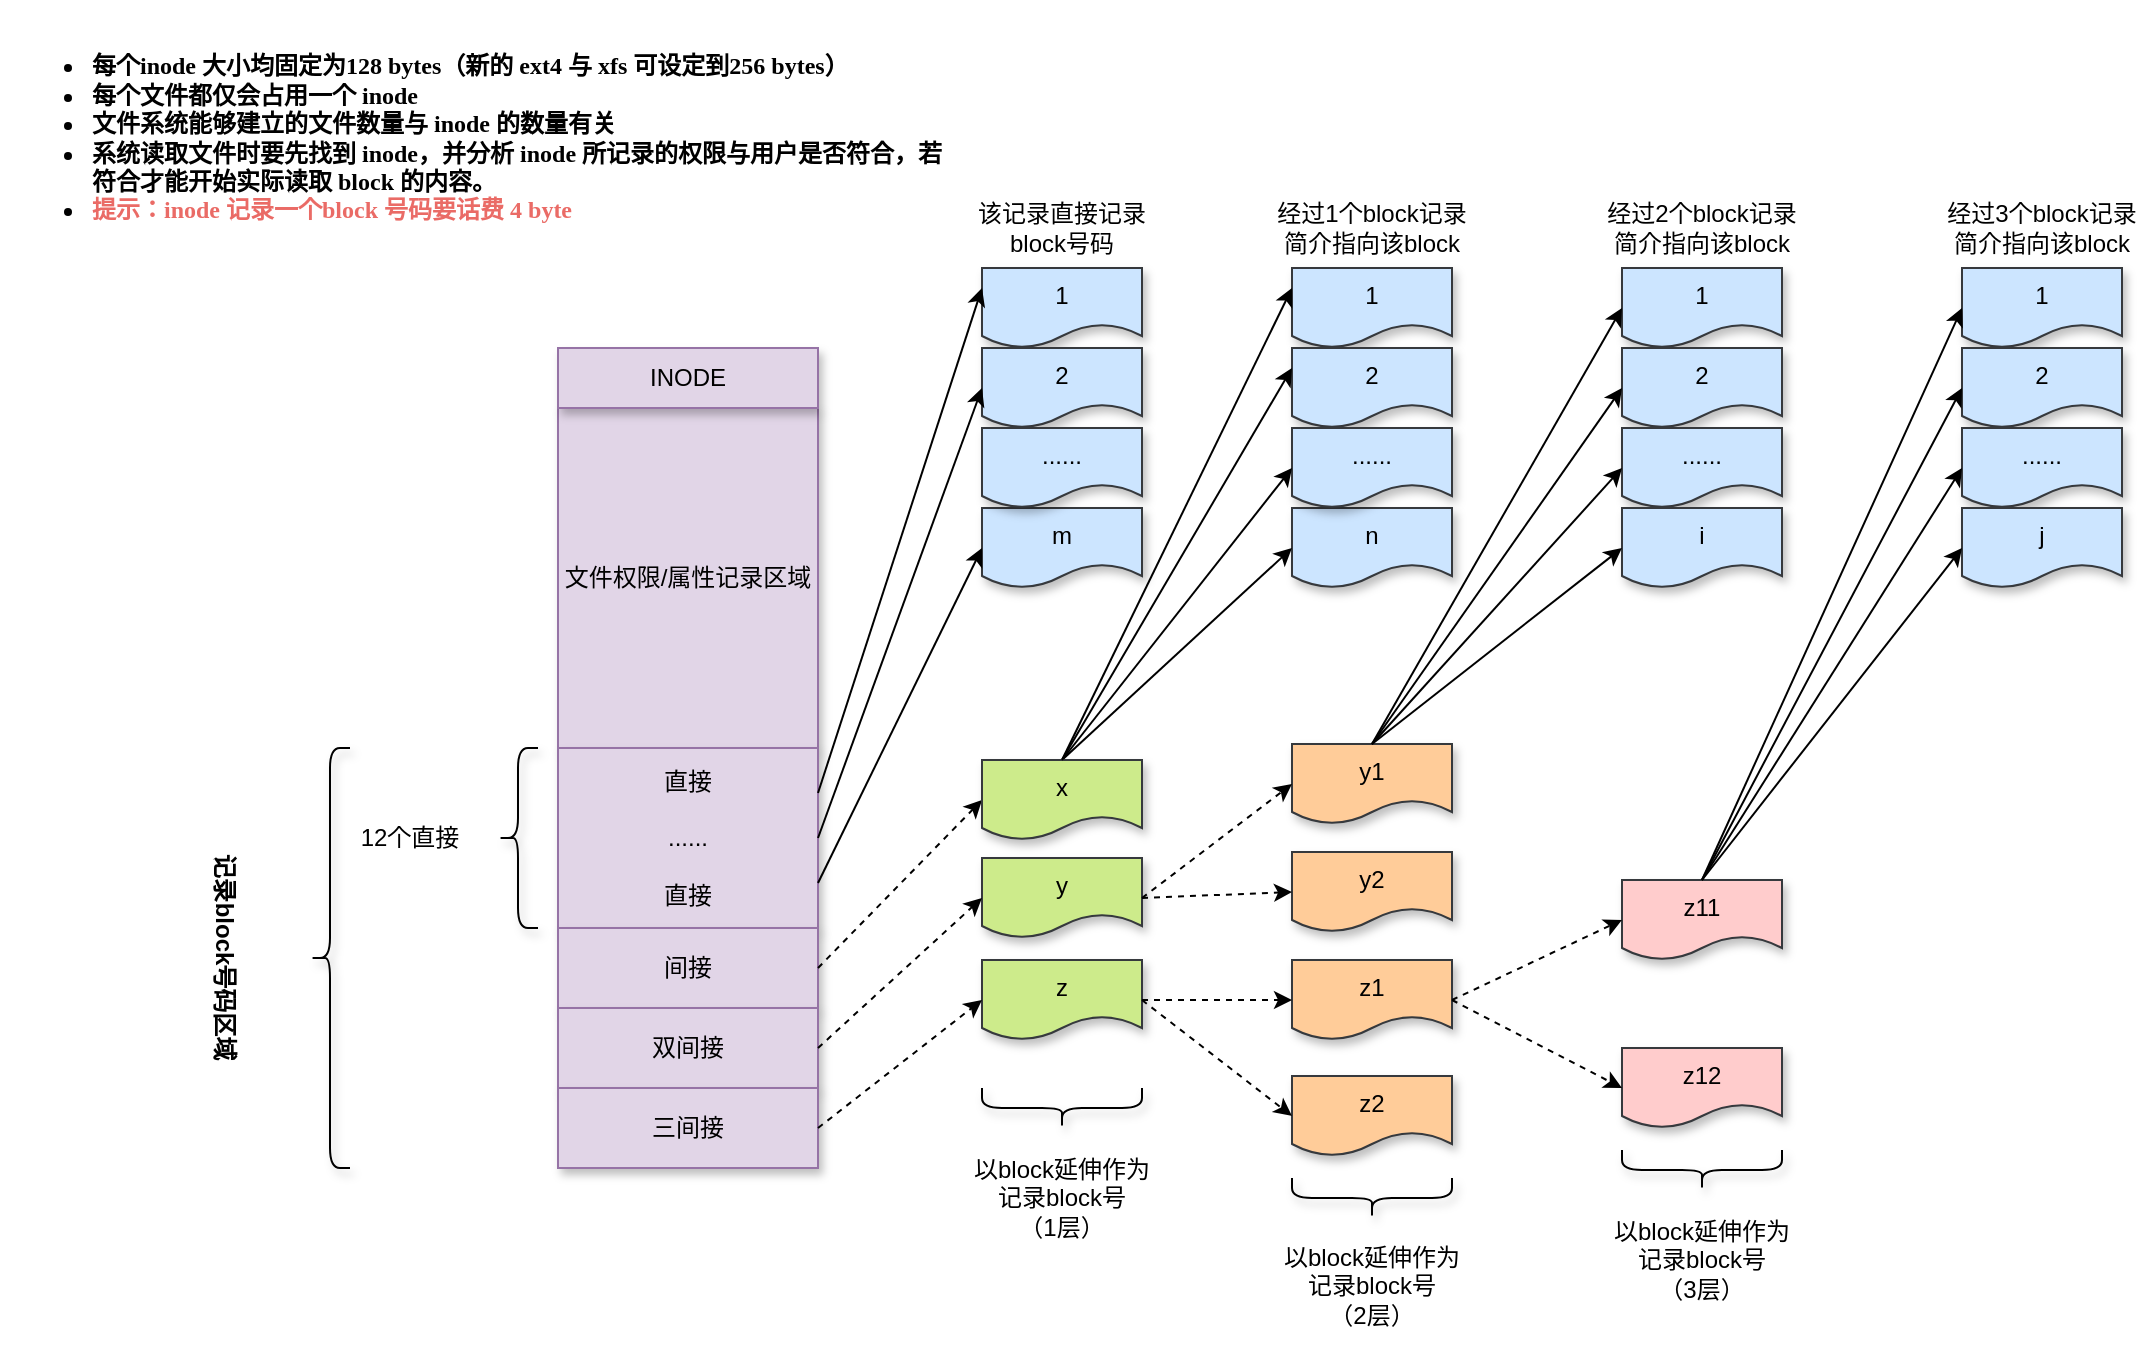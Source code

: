 <mxfile version="16.1.2" type="device"><diagram id="zBo1E9y9CZhKEmtYH8cV" name="第 1 页"><mxGraphModel dx="1185" dy="907" grid="1" gridSize="10" guides="1" tooltips="1" connect="1" arrows="1" fold="1" page="1" pageScale="1" pageWidth="1169" pageHeight="1654" math="0" shadow="0"><root><mxCell id="0"/><mxCell id="1" parent="0"/><mxCell id="5pVceXR9s0oQF_CGtfUR-30" value="&lt;span&gt;文件权限/属性记录区域&lt;/span&gt;" style="rounded=0;whiteSpace=wrap;html=1;shadow=1;glass=0;sketch=0;fillColor=#e1d5e7;strokeColor=#9673a6;" vertex="1" parent="1"><mxGeometry x="285" y="285" width="130" height="170" as="geometry"/></mxCell><mxCell id="5pVceXR9s0oQF_CGtfUR-31" value="直接&lt;br&gt;&lt;br&gt;......&lt;br&gt;&lt;br&gt;直接" style="rounded=0;whiteSpace=wrap;html=1;shadow=1;glass=0;sketch=0;fillColor=#e1d5e7;strokeColor=#9673a6;" vertex="1" parent="1"><mxGeometry x="285" y="455" width="130" height="90" as="geometry"/></mxCell><mxCell id="5pVceXR9s0oQF_CGtfUR-32" value="INODE" style="text;html=1;strokeColor=#9673a6;fillColor=#e1d5e7;align=center;verticalAlign=middle;whiteSpace=wrap;rounded=0;shadow=1;glass=0;sketch=0;" vertex="1" parent="1"><mxGeometry x="285" y="255" width="130" height="30" as="geometry"/></mxCell><mxCell id="5pVceXR9s0oQF_CGtfUR-33" value="间接" style="rounded=0;whiteSpace=wrap;html=1;shadow=1;glass=0;sketch=0;fillColor=#e1d5e7;strokeColor=#9673a6;" vertex="1" parent="1"><mxGeometry x="285" y="545" width="130" height="40" as="geometry"/></mxCell><mxCell id="5pVceXR9s0oQF_CGtfUR-34" value="双间接" style="rounded=0;whiteSpace=wrap;html=1;shadow=1;glass=0;sketch=0;fillColor=#e1d5e7;strokeColor=#9673a6;" vertex="1" parent="1"><mxGeometry x="285" y="585" width="130" height="40" as="geometry"/></mxCell><mxCell id="5pVceXR9s0oQF_CGtfUR-35" value="三间接" style="rounded=0;whiteSpace=wrap;html=1;shadow=1;glass=0;sketch=0;fillColor=#e1d5e7;strokeColor=#9673a6;" vertex="1" parent="1"><mxGeometry x="285" y="625" width="130" height="40" as="geometry"/></mxCell><mxCell id="5pVceXR9s0oQF_CGtfUR-36" value="" style="shape=curlyBracket;whiteSpace=wrap;html=1;rounded=1;shadow=1;glass=0;sketch=0;gradientColor=#ffffff;" vertex="1" parent="1"><mxGeometry x="255" y="455" width="20" height="90" as="geometry"/></mxCell><UserObject label="12个直接" placeholders="1" name="Variable" id="5pVceXR9s0oQF_CGtfUR-37"><mxCell style="text;html=1;strokeColor=none;fillColor=none;align=center;verticalAlign=middle;whiteSpace=wrap;overflow=hidden;rounded=0;shadow=1;glass=0;sketch=0;" vertex="1" parent="1"><mxGeometry x="171" y="490" width="80" height="20" as="geometry"/></mxCell></UserObject><mxCell id="5pVceXR9s0oQF_CGtfUR-39" value="" style="shape=curlyBracket;whiteSpace=wrap;html=1;rounded=1;shadow=1;glass=0;sketch=0;gradientColor=#ffffff;" vertex="1" parent="1"><mxGeometry x="161" y="455" width="20" height="210" as="geometry"/></mxCell><UserObject label="&lt;b&gt;记录block号码区域&lt;/b&gt;" placeholders="1" name="Variable" id="5pVceXR9s0oQF_CGtfUR-41"><mxCell style="text;html=1;strokeColor=none;fillColor=none;align=center;verticalAlign=middle;whiteSpace=wrap;overflow=hidden;rounded=0;shadow=1;glass=0;sketch=0;rotation=90;" vertex="1" parent="1"><mxGeometry x="55" y="550" width="126" height="20" as="geometry"/></mxCell></UserObject><mxCell id="5pVceXR9s0oQF_CGtfUR-42" value="1" style="shape=document;whiteSpace=wrap;html=1;boundedLbl=1;rounded=0;shadow=1;glass=0;sketch=0;fillColor=#cce5ff;strokeColor=#36393d;" vertex="1" parent="1"><mxGeometry x="497" y="215" width="80" height="40" as="geometry"/></mxCell><mxCell id="5pVceXR9s0oQF_CGtfUR-43" value="2" style="shape=document;whiteSpace=wrap;html=1;boundedLbl=1;rounded=0;shadow=1;glass=0;sketch=0;fillColor=#cce5ff;strokeColor=#36393d;" vertex="1" parent="1"><mxGeometry x="497" y="255" width="80" height="40" as="geometry"/></mxCell><mxCell id="5pVceXR9s0oQF_CGtfUR-44" value="m" style="shape=document;whiteSpace=wrap;html=1;boundedLbl=1;rounded=0;shadow=1;glass=0;sketch=0;fillColor=#cce5ff;strokeColor=#36393d;" vertex="1" parent="1"><mxGeometry x="497" y="335" width="80" height="40" as="geometry"/></mxCell><mxCell id="5pVceXR9s0oQF_CGtfUR-45" value="" style="endArrow=classic;html=1;rounded=0;entryX=0;entryY=0.25;entryDx=0;entryDy=0;exitX=1;exitY=0.25;exitDx=0;exitDy=0;" edge="1" parent="1" source="5pVceXR9s0oQF_CGtfUR-31" target="5pVceXR9s0oQF_CGtfUR-42"><mxGeometry width="50" height="50" relative="1" as="geometry"><mxPoint x="457" y="585" as="sourcePoint"/><mxPoint x="507" y="535" as="targetPoint"/></mxGeometry></mxCell><mxCell id="5pVceXR9s0oQF_CGtfUR-46" value="" style="endArrow=classic;html=1;rounded=0;entryX=0;entryY=0.5;entryDx=0;entryDy=0;exitX=1;exitY=0.5;exitDx=0;exitDy=0;" edge="1" parent="1" source="5pVceXR9s0oQF_CGtfUR-31" target="5pVceXR9s0oQF_CGtfUR-43"><mxGeometry width="50" height="50" relative="1" as="geometry"><mxPoint x="457" y="585" as="sourcePoint"/><mxPoint x="507" y="535" as="targetPoint"/></mxGeometry></mxCell><mxCell id="5pVceXR9s0oQF_CGtfUR-47" value="" style="endArrow=classic;html=1;rounded=0;entryX=0;entryY=0.5;entryDx=0;entryDy=0;exitX=1;exitY=0.75;exitDx=0;exitDy=0;" edge="1" parent="1" source="5pVceXR9s0oQF_CGtfUR-31" target="5pVceXR9s0oQF_CGtfUR-44"><mxGeometry width="50" height="50" relative="1" as="geometry"><mxPoint x="457" y="585" as="sourcePoint"/><mxPoint x="507" y="535" as="targetPoint"/></mxGeometry></mxCell><mxCell id="5pVceXR9s0oQF_CGtfUR-49" value="该记录直接记录block号码" style="text;html=1;strokeColor=none;fillColor=none;align=center;verticalAlign=middle;whiteSpace=wrap;rounded=0;shadow=1;glass=0;sketch=0;" vertex="1" parent="1"><mxGeometry x="487" y="175" width="100" height="40" as="geometry"/></mxCell><mxCell id="5pVceXR9s0oQF_CGtfUR-58" value="" style="endArrow=classic;html=1;rounded=1;exitX=1;exitY=0.5;exitDx=0;exitDy=0;entryX=0;entryY=0.5;entryDx=0;entryDy=0;strokeWidth=1;sketch=0;strokeColor=#000000;dashed=1;" edge="1" parent="1" source="5pVceXR9s0oQF_CGtfUR-33" target="5pVceXR9s0oQF_CGtfUR-66"><mxGeometry width="50" height="50" relative="1" as="geometry"><mxPoint x="617" y="495" as="sourcePoint"/><mxPoint x="484.5" y="535" as="targetPoint"/></mxGeometry></mxCell><mxCell id="5pVceXR9s0oQF_CGtfUR-59" value="1" style="shape=document;whiteSpace=wrap;html=1;boundedLbl=1;rounded=0;shadow=1;glass=0;sketch=0;fillColor=#cce5ff;strokeColor=#36393d;" vertex="1" parent="1"><mxGeometry x="652" y="215" width="80" height="40" as="geometry"/></mxCell><mxCell id="5pVceXR9s0oQF_CGtfUR-60" value="2" style="shape=document;whiteSpace=wrap;html=1;boundedLbl=1;rounded=0;shadow=1;glass=0;sketch=0;fillColor=#cce5ff;strokeColor=#36393d;" vertex="1" parent="1"><mxGeometry x="652" y="255" width="80" height="40" as="geometry"/></mxCell><mxCell id="5pVceXR9s0oQF_CGtfUR-61" value="n" style="shape=document;whiteSpace=wrap;html=1;boundedLbl=1;rounded=0;shadow=1;glass=0;sketch=0;fillColor=#cce5ff;strokeColor=#36393d;" vertex="1" parent="1"><mxGeometry x="652" y="335" width="80" height="40" as="geometry"/></mxCell><mxCell id="5pVceXR9s0oQF_CGtfUR-62" value="" style="endArrow=classic;html=1;rounded=0;sketch=0;strokeColor=#000000;strokeWidth=1;exitX=0.5;exitY=0;exitDx=0;exitDy=0;entryX=0;entryY=0.25;entryDx=0;entryDy=0;" edge="1" parent="1" source="5pVceXR9s0oQF_CGtfUR-66" target="5pVceXR9s0oQF_CGtfUR-59"><mxGeometry width="50" height="50" relative="1" as="geometry"><mxPoint x="589.5" y="515" as="sourcePoint"/><mxPoint x="677" y="445" as="targetPoint"/></mxGeometry></mxCell><mxCell id="5pVceXR9s0oQF_CGtfUR-63" value="" style="endArrow=classic;html=1;rounded=0;sketch=0;strokeColor=#000000;strokeWidth=1;exitX=0.5;exitY=0;exitDx=0;exitDy=0;entryX=0;entryY=0.25;entryDx=0;entryDy=0;" edge="1" parent="1" source="5pVceXR9s0oQF_CGtfUR-66" target="5pVceXR9s0oQF_CGtfUR-60"><mxGeometry width="50" height="50" relative="1" as="geometry"><mxPoint x="589.5" y="535" as="sourcePoint"/><mxPoint x="662" y="235" as="targetPoint"/></mxGeometry></mxCell><mxCell id="5pVceXR9s0oQF_CGtfUR-64" value="" style="endArrow=classic;html=1;rounded=0;sketch=0;strokeColor=#000000;strokeWidth=1;exitX=0.5;exitY=0;exitDx=0;exitDy=0;entryX=0;entryY=0.5;entryDx=0;entryDy=0;" edge="1" parent="1" source="5pVceXR9s0oQF_CGtfUR-66" target="5pVceXR9s0oQF_CGtfUR-61"><mxGeometry width="50" height="50" relative="1" as="geometry"><mxPoint x="589.5" y="545" as="sourcePoint"/><mxPoint x="662" y="275" as="targetPoint"/></mxGeometry></mxCell><mxCell id="5pVceXR9s0oQF_CGtfUR-65" value="经过1个block记录简介指向该block" style="text;html=1;strokeColor=none;fillColor=none;align=center;verticalAlign=middle;whiteSpace=wrap;rounded=0;shadow=1;glass=0;sketch=0;" vertex="1" parent="1"><mxGeometry x="642" y="175" width="100" height="40" as="geometry"/></mxCell><mxCell id="5pVceXR9s0oQF_CGtfUR-66" value="x" style="shape=document;whiteSpace=wrap;html=1;boundedLbl=1;rounded=0;shadow=1;glass=0;sketch=0;fillColor=#cdeb8b;strokeColor=#36393d;" vertex="1" parent="1"><mxGeometry x="497" y="461" width="80" height="40" as="geometry"/></mxCell><mxCell id="5pVceXR9s0oQF_CGtfUR-67" value="......" style="shape=document;whiteSpace=wrap;html=1;boundedLbl=1;rounded=0;shadow=1;glass=0;sketch=0;fillColor=#cce5ff;strokeColor=#36393d;" vertex="1" parent="1"><mxGeometry x="652" y="295" width="80" height="40" as="geometry"/></mxCell><mxCell id="5pVceXR9s0oQF_CGtfUR-68" value="" style="endArrow=classic;html=1;rounded=0;sketch=0;strokeColor=#000000;strokeWidth=1;exitX=0.5;exitY=0;exitDx=0;exitDy=0;entryX=0;entryY=0.5;entryDx=0;entryDy=0;" edge="1" parent="1" source="5pVceXR9s0oQF_CGtfUR-66" target="5pVceXR9s0oQF_CGtfUR-67"><mxGeometry width="50" height="50" relative="1" as="geometry"><mxPoint x="547" y="520" as="sourcePoint"/><mxPoint x="662" y="365" as="targetPoint"/></mxGeometry></mxCell><mxCell id="5pVceXR9s0oQF_CGtfUR-69" value="......" style="shape=document;whiteSpace=wrap;html=1;boundedLbl=1;rounded=0;shadow=1;glass=0;sketch=0;fillColor=#cce5ff;strokeColor=#36393d;" vertex="1" parent="1"><mxGeometry x="497" y="295" width="80" height="40" as="geometry"/></mxCell><mxCell id="5pVceXR9s0oQF_CGtfUR-70" value="y" style="shape=document;whiteSpace=wrap;html=1;boundedLbl=1;rounded=0;shadow=1;glass=0;sketch=0;fillColor=#cdeb8b;strokeColor=#36393d;" vertex="1" parent="1"><mxGeometry x="497" y="510" width="80" height="40" as="geometry"/></mxCell><mxCell id="5pVceXR9s0oQF_CGtfUR-71" value="" style="endArrow=classic;html=1;rounded=1;exitX=1;exitY=0.5;exitDx=0;exitDy=0;entryX=0;entryY=0.5;entryDx=0;entryDy=0;strokeWidth=1;sketch=0;strokeColor=#000000;dashed=1;" edge="1" parent="1" source="5pVceXR9s0oQF_CGtfUR-34" target="5pVceXR9s0oQF_CGtfUR-70"><mxGeometry width="50" height="50" relative="1" as="geometry"><mxPoint x="425" y="575" as="sourcePoint"/><mxPoint x="507" y="494" as="targetPoint"/></mxGeometry></mxCell><mxCell id="5pVceXR9s0oQF_CGtfUR-72" value="y1" style="shape=document;whiteSpace=wrap;html=1;boundedLbl=1;rounded=0;shadow=1;glass=0;sketch=0;fillColor=#ffcc99;strokeColor=#36393d;" vertex="1" parent="1"><mxGeometry x="652" y="453" width="80" height="40" as="geometry"/></mxCell><mxCell id="5pVceXR9s0oQF_CGtfUR-73" value="y2" style="shape=document;whiteSpace=wrap;html=1;boundedLbl=1;rounded=0;shadow=1;glass=0;sketch=0;fillColor=#ffcc99;strokeColor=#36393d;" vertex="1" parent="1"><mxGeometry x="652" y="507" width="80" height="40" as="geometry"/></mxCell><mxCell id="5pVceXR9s0oQF_CGtfUR-74" value="" style="endArrow=classic;html=1;rounded=1;exitX=1;exitY=0.5;exitDx=0;exitDy=0;entryX=0;entryY=0.5;entryDx=0;entryDy=0;strokeWidth=1;sketch=0;strokeColor=#000000;dashed=1;" edge="1" parent="1" source="5pVceXR9s0oQF_CGtfUR-70" target="5pVceXR9s0oQF_CGtfUR-72"><mxGeometry width="50" height="50" relative="1" as="geometry"><mxPoint x="425" y="615" as="sourcePoint"/><mxPoint x="507" y="575" as="targetPoint"/></mxGeometry></mxCell><mxCell id="5pVceXR9s0oQF_CGtfUR-75" value="" style="endArrow=classic;html=1;rounded=1;exitX=1;exitY=0.5;exitDx=0;exitDy=0;entryX=0;entryY=0.5;entryDx=0;entryDy=0;strokeWidth=1;sketch=0;strokeColor=#000000;dashed=1;" edge="1" parent="1" source="5pVceXR9s0oQF_CGtfUR-70" target="5pVceXR9s0oQF_CGtfUR-73"><mxGeometry width="50" height="50" relative="1" as="geometry"><mxPoint x="435" y="625" as="sourcePoint"/><mxPoint x="517" y="585" as="targetPoint"/></mxGeometry></mxCell><mxCell id="5pVceXR9s0oQF_CGtfUR-76" value="1" style="shape=document;whiteSpace=wrap;html=1;boundedLbl=1;rounded=0;shadow=1;glass=0;sketch=0;fillColor=#cce5ff;strokeColor=#36393d;" vertex="1" parent="1"><mxGeometry x="817" y="215" width="80" height="40" as="geometry"/></mxCell><mxCell id="5pVceXR9s0oQF_CGtfUR-77" value="2" style="shape=document;whiteSpace=wrap;html=1;boundedLbl=1;rounded=0;shadow=1;glass=0;sketch=0;fillColor=#cce5ff;strokeColor=#36393d;" vertex="1" parent="1"><mxGeometry x="817" y="255" width="80" height="40" as="geometry"/></mxCell><mxCell id="5pVceXR9s0oQF_CGtfUR-78" value="......" style="shape=document;whiteSpace=wrap;html=1;boundedLbl=1;rounded=0;shadow=1;glass=0;sketch=0;fillColor=#cce5ff;strokeColor=#36393d;" vertex="1" parent="1"><mxGeometry x="817" y="295" width="80" height="40" as="geometry"/></mxCell><mxCell id="5pVceXR9s0oQF_CGtfUR-79" value="i" style="shape=document;whiteSpace=wrap;html=1;boundedLbl=1;rounded=0;shadow=1;glass=0;sketch=0;fillColor=#cce5ff;strokeColor=#36393d;" vertex="1" parent="1"><mxGeometry x="817" y="335" width="80" height="40" as="geometry"/></mxCell><mxCell id="5pVceXR9s0oQF_CGtfUR-80" value="1" style="shape=document;whiteSpace=wrap;html=1;boundedLbl=1;rounded=0;shadow=1;glass=0;sketch=0;fillColor=#cce5ff;strokeColor=#36393d;" vertex="1" parent="1"><mxGeometry x="987" y="215" width="80" height="40" as="geometry"/></mxCell><mxCell id="5pVceXR9s0oQF_CGtfUR-81" value="2" style="shape=document;whiteSpace=wrap;html=1;boundedLbl=1;rounded=0;shadow=1;glass=0;sketch=0;fillColor=#cce5ff;strokeColor=#36393d;" vertex="1" parent="1"><mxGeometry x="987" y="255" width="80" height="40" as="geometry"/></mxCell><mxCell id="5pVceXR9s0oQF_CGtfUR-83" value="......" style="shape=document;whiteSpace=wrap;html=1;boundedLbl=1;rounded=0;shadow=1;glass=0;sketch=0;fillColor=#cce5ff;strokeColor=#36393d;" vertex="1" parent="1"><mxGeometry x="987" y="295" width="80" height="40" as="geometry"/></mxCell><mxCell id="5pVceXR9s0oQF_CGtfUR-84" value="j" style="shape=document;whiteSpace=wrap;html=1;boundedLbl=1;rounded=0;shadow=1;glass=0;sketch=0;fillColor=#cce5ff;strokeColor=#36393d;" vertex="1" parent="1"><mxGeometry x="987" y="335" width="80" height="40" as="geometry"/></mxCell><mxCell id="5pVceXR9s0oQF_CGtfUR-85" value="" style="endArrow=classic;html=1;rounded=0;sketch=0;strokeColor=#000000;strokeWidth=1;exitX=0.5;exitY=0;exitDx=0;exitDy=0;entryX=0;entryY=0.5;entryDx=0;entryDy=0;" edge="1" parent="1" source="5pVceXR9s0oQF_CGtfUR-72" target="5pVceXR9s0oQF_CGtfUR-76"><mxGeometry width="50" height="50" relative="1" as="geometry"><mxPoint x="547" y="474" as="sourcePoint"/><mxPoint x="662" y="365" as="targetPoint"/></mxGeometry></mxCell><mxCell id="5pVceXR9s0oQF_CGtfUR-86" value="" style="endArrow=classic;html=1;rounded=0;sketch=0;strokeColor=#000000;strokeWidth=1;exitX=0.5;exitY=0;exitDx=0;exitDy=0;entryX=0;entryY=0.5;entryDx=0;entryDy=0;" edge="1" parent="1" source="5pVceXR9s0oQF_CGtfUR-72" target="5pVceXR9s0oQF_CGtfUR-77"><mxGeometry width="50" height="50" relative="1" as="geometry"><mxPoint x="702" y="483" as="sourcePoint"/><mxPoint x="827" y="245" as="targetPoint"/></mxGeometry></mxCell><mxCell id="5pVceXR9s0oQF_CGtfUR-87" value="" style="endArrow=classic;html=1;rounded=0;sketch=0;strokeColor=#000000;strokeWidth=1;exitX=0.5;exitY=0;exitDx=0;exitDy=0;entryX=0;entryY=0.5;entryDx=0;entryDy=0;" edge="1" parent="1" source="5pVceXR9s0oQF_CGtfUR-72" target="5pVceXR9s0oQF_CGtfUR-78"><mxGeometry width="50" height="50" relative="1" as="geometry"><mxPoint x="712" y="493" as="sourcePoint"/><mxPoint x="837" y="255" as="targetPoint"/></mxGeometry></mxCell><mxCell id="5pVceXR9s0oQF_CGtfUR-88" value="" style="endArrow=classic;html=1;rounded=0;sketch=0;strokeColor=#000000;strokeWidth=1;exitX=0.5;exitY=0;exitDx=0;exitDy=0;entryX=0;entryY=0.5;entryDx=0;entryDy=0;" edge="1" parent="1" source="5pVceXR9s0oQF_CGtfUR-72" target="5pVceXR9s0oQF_CGtfUR-79"><mxGeometry width="50" height="50" relative="1" as="geometry"><mxPoint x="722" y="503" as="sourcePoint"/><mxPoint x="847" y="265" as="targetPoint"/></mxGeometry></mxCell><mxCell id="5pVceXR9s0oQF_CGtfUR-89" value="z" style="shape=document;whiteSpace=wrap;html=1;boundedLbl=1;rounded=0;shadow=1;glass=0;sketch=0;fillColor=#cdeb8b;strokeColor=#36393d;" vertex="1" parent="1"><mxGeometry x="497" y="561" width="80" height="40" as="geometry"/></mxCell><mxCell id="5pVceXR9s0oQF_CGtfUR-90" value="" style="endArrow=classic;html=1;rounded=1;exitX=1;exitY=0.5;exitDx=0;exitDy=0;entryX=0;entryY=0.5;entryDx=0;entryDy=0;strokeWidth=1;sketch=0;strokeColor=#000000;dashed=1;" edge="1" parent="1" source="5pVceXR9s0oQF_CGtfUR-35" target="5pVceXR9s0oQF_CGtfUR-89"><mxGeometry width="50" height="50" relative="1" as="geometry"><mxPoint x="425" y="615" as="sourcePoint"/><mxPoint x="507" y="540" as="targetPoint"/></mxGeometry></mxCell><mxCell id="5pVceXR9s0oQF_CGtfUR-91" value="z1" style="shape=document;whiteSpace=wrap;html=1;boundedLbl=1;rounded=0;shadow=1;glass=0;sketch=0;fillColor=#ffcc99;strokeColor=#36393d;" vertex="1" parent="1"><mxGeometry x="652" y="561" width="80" height="40" as="geometry"/></mxCell><mxCell id="5pVceXR9s0oQF_CGtfUR-92" value="z2" style="shape=document;whiteSpace=wrap;html=1;boundedLbl=1;rounded=0;shadow=1;glass=0;sketch=0;fillColor=#ffcc99;strokeColor=#36393d;" vertex="1" parent="1"><mxGeometry x="652" y="619" width="80" height="40" as="geometry"/></mxCell><mxCell id="5pVceXR9s0oQF_CGtfUR-93" value="" style="endArrow=classic;html=1;rounded=1;exitX=1;exitY=0.5;exitDx=0;exitDy=0;entryX=0;entryY=0.5;entryDx=0;entryDy=0;strokeWidth=1;sketch=0;strokeColor=#000000;dashed=1;" edge="1" parent="1" source="5pVceXR9s0oQF_CGtfUR-89" target="5pVceXR9s0oQF_CGtfUR-91"><mxGeometry width="50" height="50" relative="1" as="geometry"><mxPoint x="587" y="540" as="sourcePoint"/><mxPoint x="662" y="483" as="targetPoint"/></mxGeometry></mxCell><mxCell id="5pVceXR9s0oQF_CGtfUR-94" value="" style="endArrow=classic;html=1;rounded=1;exitX=1;exitY=0.5;exitDx=0;exitDy=0;entryX=0;entryY=0.5;entryDx=0;entryDy=0;strokeWidth=1;sketch=0;strokeColor=#000000;dashed=1;" edge="1" parent="1" source="5pVceXR9s0oQF_CGtfUR-89" target="5pVceXR9s0oQF_CGtfUR-92"><mxGeometry width="50" height="50" relative="1" as="geometry"><mxPoint x="587" y="616" as="sourcePoint"/><mxPoint x="662" y="616" as="targetPoint"/></mxGeometry></mxCell><mxCell id="5pVceXR9s0oQF_CGtfUR-95" value="z11" style="shape=document;whiteSpace=wrap;html=1;boundedLbl=1;rounded=0;shadow=1;glass=0;sketch=0;fillColor=#ffcccc;strokeColor=#36393d;" vertex="1" parent="1"><mxGeometry x="817" y="521" width="80" height="40" as="geometry"/></mxCell><mxCell id="5pVceXR9s0oQF_CGtfUR-97" value="z12" style="shape=document;whiteSpace=wrap;html=1;boundedLbl=1;rounded=0;shadow=1;glass=0;sketch=0;fillColor=#ffcccc;strokeColor=#36393d;" vertex="1" parent="1"><mxGeometry x="817" y="605" width="80" height="40" as="geometry"/></mxCell><mxCell id="5pVceXR9s0oQF_CGtfUR-98" value="" style="endArrow=classic;html=1;rounded=1;exitX=1;exitY=0.5;exitDx=0;exitDy=0;entryX=0;entryY=0.5;entryDx=0;entryDy=0;strokeWidth=1;sketch=0;strokeColor=#000000;dashed=1;" edge="1" parent="1" source="5pVceXR9s0oQF_CGtfUR-91" target="5pVceXR9s0oQF_CGtfUR-95"><mxGeometry width="50" height="50" relative="1" as="geometry"><mxPoint x="587" y="616" as="sourcePoint"/><mxPoint x="662" y="615" as="targetPoint"/></mxGeometry></mxCell><mxCell id="5pVceXR9s0oQF_CGtfUR-99" value="" style="endArrow=classic;html=1;rounded=1;exitX=1;exitY=0.5;exitDx=0;exitDy=0;entryX=0;entryY=0.5;entryDx=0;entryDy=0;strokeWidth=1;sketch=0;strokeColor=#000000;dashed=1;" edge="1" parent="1" source="5pVceXR9s0oQF_CGtfUR-91" target="5pVceXR9s0oQF_CGtfUR-97"><mxGeometry width="50" height="50" relative="1" as="geometry"><mxPoint x="742" y="615" as="sourcePoint"/><mxPoint x="827" y="575" as="targetPoint"/></mxGeometry></mxCell><mxCell id="5pVceXR9s0oQF_CGtfUR-100" value="" style="endArrow=classic;html=1;rounded=0;sketch=0;strokeColor=#000000;strokeWidth=1;exitX=0.5;exitY=0;exitDx=0;exitDy=0;entryX=0;entryY=0.5;entryDx=0;entryDy=0;" edge="1" parent="1" source="5pVceXR9s0oQF_CGtfUR-95" target="5pVceXR9s0oQF_CGtfUR-80"><mxGeometry width="50" height="50" relative="1" as="geometry"><mxPoint x="702" y="463" as="sourcePoint"/><mxPoint x="827" y="365" as="targetPoint"/></mxGeometry></mxCell><mxCell id="5pVceXR9s0oQF_CGtfUR-101" value="" style="endArrow=classic;html=1;rounded=0;sketch=0;strokeColor=#000000;strokeWidth=1;exitX=0.5;exitY=0;exitDx=0;exitDy=0;entryX=0;entryY=0.5;entryDx=0;entryDy=0;" edge="1" parent="1" source="5pVceXR9s0oQF_CGtfUR-95" target="5pVceXR9s0oQF_CGtfUR-81"><mxGeometry width="50" height="50" relative="1" as="geometry"><mxPoint x="867" y="555" as="sourcePoint"/><mxPoint x="997" y="245" as="targetPoint"/></mxGeometry></mxCell><mxCell id="5pVceXR9s0oQF_CGtfUR-102" value="" style="endArrow=classic;html=1;rounded=0;sketch=0;strokeColor=#000000;strokeWidth=1;exitX=0.5;exitY=0;exitDx=0;exitDy=0;entryX=0;entryY=0.5;entryDx=0;entryDy=0;" edge="1" parent="1" source="5pVceXR9s0oQF_CGtfUR-95" target="5pVceXR9s0oQF_CGtfUR-83"><mxGeometry width="50" height="50" relative="1" as="geometry"><mxPoint x="867" y="555" as="sourcePoint"/><mxPoint x="997" y="285" as="targetPoint"/></mxGeometry></mxCell><mxCell id="5pVceXR9s0oQF_CGtfUR-103" value="" style="endArrow=classic;html=1;rounded=0;sketch=0;strokeColor=#000000;strokeWidth=1;exitX=0.5;exitY=0;exitDx=0;exitDy=0;entryX=0;entryY=0.5;entryDx=0;entryDy=0;" edge="1" parent="1" source="5pVceXR9s0oQF_CGtfUR-95" target="5pVceXR9s0oQF_CGtfUR-84"><mxGeometry width="50" height="50" relative="1" as="geometry"><mxPoint x="867" y="555" as="sourcePoint"/><mxPoint x="997" y="325" as="targetPoint"/></mxGeometry></mxCell><mxCell id="5pVceXR9s0oQF_CGtfUR-104" value="经过2个block记录简介指向该block" style="text;html=1;strokeColor=none;fillColor=none;align=center;verticalAlign=middle;whiteSpace=wrap;rounded=0;shadow=1;glass=0;sketch=0;" vertex="1" parent="1"><mxGeometry x="807" y="175" width="100" height="40" as="geometry"/></mxCell><mxCell id="5pVceXR9s0oQF_CGtfUR-105" value="经过3个block记录简介指向该block" style="text;html=1;strokeColor=none;fillColor=none;align=center;verticalAlign=middle;whiteSpace=wrap;rounded=0;shadow=1;glass=0;sketch=0;" vertex="1" parent="1"><mxGeometry x="977" y="175" width="100" height="40" as="geometry"/></mxCell><mxCell id="5pVceXR9s0oQF_CGtfUR-107" value="" style="shape=curlyBracket;whiteSpace=wrap;html=1;rounded=1;flipH=1;shadow=1;glass=0;sketch=0;gradientColor=#ffffff;direction=north;size=0.5;" vertex="1" parent="1"><mxGeometry x="497" y="625" width="80" height="20" as="geometry"/></mxCell><mxCell id="5pVceXR9s0oQF_CGtfUR-109" value="以block延伸作为记录block号&lt;br&gt;（1层）" style="text;html=1;strokeColor=none;fillColor=none;align=center;verticalAlign=middle;whiteSpace=wrap;rounded=0;shadow=1;glass=0;sketch=0;" vertex="1" parent="1"><mxGeometry x="487" y="655" width="100" height="50" as="geometry"/></mxCell><mxCell id="5pVceXR9s0oQF_CGtfUR-110" value="" style="shape=curlyBracket;whiteSpace=wrap;html=1;rounded=1;flipH=1;shadow=1;glass=0;sketch=0;gradientColor=#ffffff;direction=north;size=0.5;" vertex="1" parent="1"><mxGeometry x="652" y="670" width="80" height="20" as="geometry"/></mxCell><mxCell id="5pVceXR9s0oQF_CGtfUR-111" value="以block延伸作为记录block号&lt;br&gt;（2层）" style="text;html=1;strokeColor=none;fillColor=none;align=center;verticalAlign=middle;whiteSpace=wrap;rounded=0;shadow=1;glass=0;sketch=0;" vertex="1" parent="1"><mxGeometry x="642" y="699" width="100" height="50" as="geometry"/></mxCell><mxCell id="5pVceXR9s0oQF_CGtfUR-112" value="" style="shape=curlyBracket;whiteSpace=wrap;html=1;rounded=1;flipH=1;shadow=1;glass=0;sketch=0;gradientColor=#ffffff;direction=north;size=0.5;" vertex="1" parent="1"><mxGeometry x="817" y="656" width="80" height="20" as="geometry"/></mxCell><mxCell id="5pVceXR9s0oQF_CGtfUR-113" value="以block延伸作为记录block号&lt;br&gt;（3层）" style="text;html=1;strokeColor=none;fillColor=none;align=center;verticalAlign=middle;whiteSpace=wrap;rounded=0;shadow=1;glass=0;sketch=0;" vertex="1" parent="1"><mxGeometry x="807" y="686" width="100" height="50" as="geometry"/></mxCell><mxCell id="5pVceXR9s0oQF_CGtfUR-120" value="&lt;ul&gt;&lt;li&gt;&lt;span&gt;每个inode 大小均固定为128 bytes（新的 ext4 与 xfs 可设定到256 bytes）&lt;/span&gt;&lt;br&gt;&lt;/li&gt;&lt;li&gt;每个文件都仅会占用一个 inode&lt;/li&gt;&lt;li&gt;文件系统能够建立的文件数量与 inode 的数量有关&lt;/li&gt;&lt;li&gt;系统读取文件时要先找到 inode，并分析 inode 所记录的权限与用户是否符合，若符合才能开始实际读取 block 的内容。&lt;/li&gt;&lt;li&gt;&lt;font color=&quot;#ea6b66&quot;&gt;提示：inode 记录一个block 号码要话费 4 byte&lt;/font&gt;&lt;/li&gt;&lt;/ul&gt;" style="text;strokeColor=none;fillColor=none;html=1;whiteSpace=wrap;verticalAlign=middle;overflow=hidden;rounded=1;shadow=1;glass=0;sketch=0;fontStyle=1;fontFamily=Tahoma;" vertex="1" parent="1"><mxGeometry x="10" y="85" width="470" height="130" as="geometry"/></mxCell></root></mxGraphModel></diagram></mxfile>